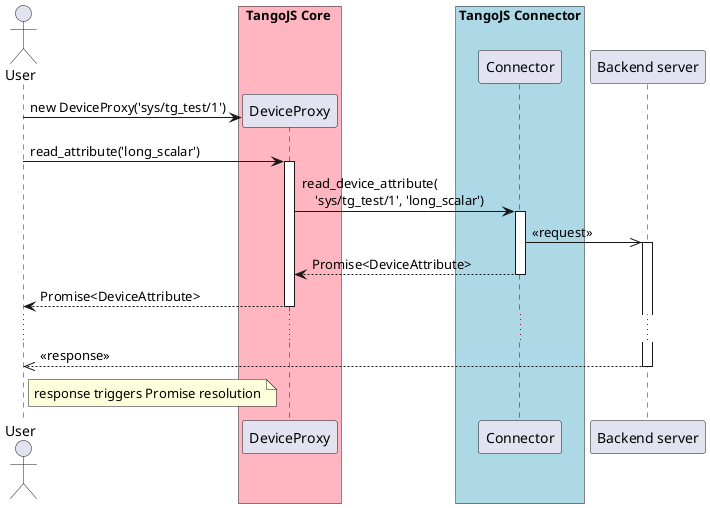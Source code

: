 @startuml

actor User
participant DeviceProxy
participant Connector

box " TangoJS Core  " #LightPink
  participant DeviceProxy
end box

box "TangoJS Connector" #LightBlue
	participant Connector
end box

participant "Backend server" as Backend

create DeviceProxy
User -> DeviceProxy: new DeviceProxy('sys/tg_test/1')

User -> DeviceProxy: read_attribute('long_scalar')
activate DeviceProxy

DeviceProxy -> Connector: read_device_attribute(\n    'sys/tg_test/1', 'long_scalar')
activate Connector

Connector ->> Backend: << request >>
activate Backend

Connector --> DeviceProxy: Promise<DeviceAttribute>
deactivate Connector

DeviceProxy --> User: Promise<DeviceAttribute>
deactivate DeviceProxy

...

Backend -->> User: << response >>
note right of User
  response triggers Promise resolution
end note
deactivate Backend

@enduml
